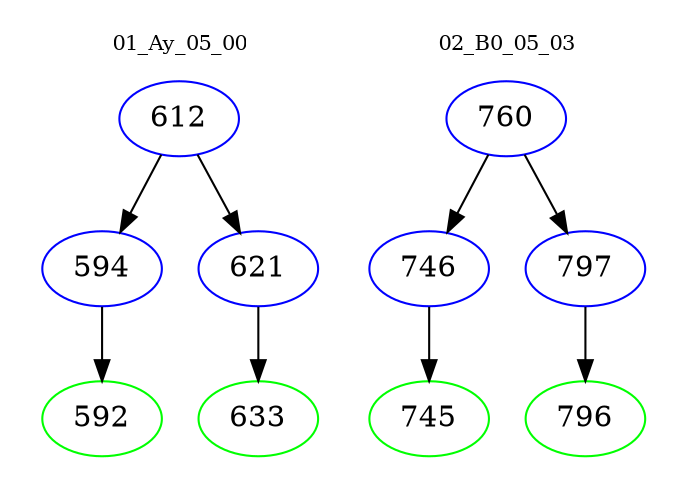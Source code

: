 digraph{
subgraph cluster_0 {
color = white
label = "01_Ay_05_00";
fontsize=10;
T0_612 [label="612", color="blue"]
T0_612 -> T0_594 [color="black"]
T0_594 [label="594", color="blue"]
T0_594 -> T0_592 [color="black"]
T0_592 [label="592", color="green"]
T0_612 -> T0_621 [color="black"]
T0_621 [label="621", color="blue"]
T0_621 -> T0_633 [color="black"]
T0_633 [label="633", color="green"]
}
subgraph cluster_1 {
color = white
label = "02_B0_05_03";
fontsize=10;
T1_760 [label="760", color="blue"]
T1_760 -> T1_746 [color="black"]
T1_746 [label="746", color="blue"]
T1_746 -> T1_745 [color="black"]
T1_745 [label="745", color="green"]
T1_760 -> T1_797 [color="black"]
T1_797 [label="797", color="blue"]
T1_797 -> T1_796 [color="black"]
T1_796 [label="796", color="green"]
}
}
